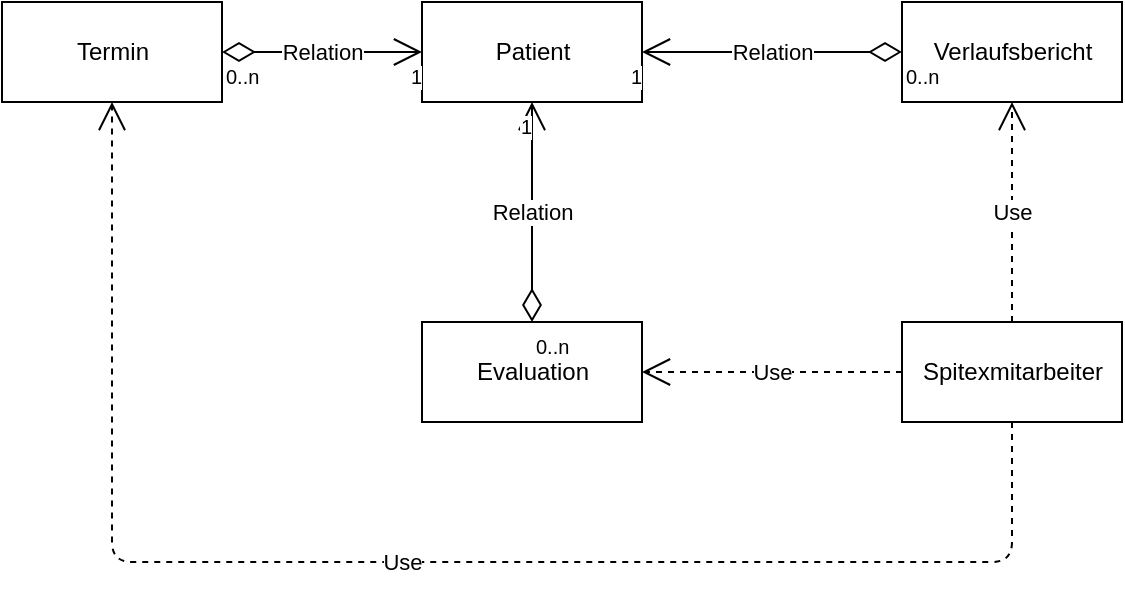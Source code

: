 <mxfile version="10.6.0" type="device"><diagram id="yeCUocj9l3BbQXP7X95s" name="Page-1"><mxGraphModel dx="565" dy="746" grid="1" gridSize="10" guides="1" tooltips="1" connect="1" arrows="1" fold="1" page="1" pageScale="1" pageWidth="850" pageHeight="1100" math="0" shadow="0"><root><mxCell id="0"/><mxCell id="1" parent="0"/><mxCell id="uEdDao-Tx4j2Yt9nRIgw-9" value="Patient" style="html=1;" vertex="1" parent="1"><mxGeometry x="250" y="80" width="110" height="50" as="geometry"/></mxCell><mxCell id="uEdDao-Tx4j2Yt9nRIgw-10" value="Spitexmitarbeiter" style="html=1;" vertex="1" parent="1"><mxGeometry x="490" y="240" width="110" height="50" as="geometry"/></mxCell><mxCell id="uEdDao-Tx4j2Yt9nRIgw-11" value="Verlaufsbericht" style="html=1;" vertex="1" parent="1"><mxGeometry x="490" y="80" width="110" height="50" as="geometry"/></mxCell><mxCell id="uEdDao-Tx4j2Yt9nRIgw-12" value="Evaluation" style="html=1;" vertex="1" parent="1"><mxGeometry x="250" y="240" width="110" height="50" as="geometry"/></mxCell><mxCell id="uEdDao-Tx4j2Yt9nRIgw-13" value="Relation" style="endArrow=open;html=1;endSize=12;startArrow=diamondThin;startSize=14;startFill=0;edgeStyle=orthogonalEdgeStyle;exitX=0;exitY=0.5;exitDx=0;exitDy=0;entryX=1;entryY=0.5;entryDx=0;entryDy=0;" edge="1" parent="1" source="uEdDao-Tx4j2Yt9nRIgw-11" target="uEdDao-Tx4j2Yt9nRIgw-9"><mxGeometry relative="1" as="geometry"><mxPoint x="350" y="340" as="sourcePoint"/><mxPoint x="510" y="340" as="targetPoint"/></mxGeometry></mxCell><mxCell id="uEdDao-Tx4j2Yt9nRIgw-14" value="0..n" style="resizable=0;html=1;align=left;verticalAlign=top;labelBackgroundColor=#ffffff;fontSize=10;" connectable="0" vertex="1" parent="uEdDao-Tx4j2Yt9nRIgw-13"><mxGeometry x="-1" relative="1" as="geometry"/></mxCell><mxCell id="uEdDao-Tx4j2Yt9nRIgw-15" value="1" style="resizable=0;html=1;align=right;verticalAlign=top;labelBackgroundColor=#ffffff;fontSize=10;" connectable="0" vertex="1" parent="uEdDao-Tx4j2Yt9nRIgw-13"><mxGeometry x="1" relative="1" as="geometry"/></mxCell><mxCell id="uEdDao-Tx4j2Yt9nRIgw-16" value="Relation" style="endArrow=open;html=1;endSize=12;startArrow=diamondThin;startSize=14;startFill=0;edgeStyle=orthogonalEdgeStyle;entryX=0.5;entryY=1;entryDx=0;entryDy=0;exitX=0.5;exitY=0;exitDx=0;exitDy=0;" edge="1" parent="1" source="uEdDao-Tx4j2Yt9nRIgw-12" target="uEdDao-Tx4j2Yt9nRIgw-9"><mxGeometry relative="1" as="geometry"><mxPoint x="290" y="340" as="sourcePoint"/><mxPoint x="450" y="340" as="targetPoint"/></mxGeometry></mxCell><mxCell id="uEdDao-Tx4j2Yt9nRIgw-17" value="0..n" style="resizable=0;html=1;align=left;verticalAlign=top;labelBackgroundColor=#ffffff;fontSize=10;" connectable="0" vertex="1" parent="uEdDao-Tx4j2Yt9nRIgw-16"><mxGeometry x="-1" relative="1" as="geometry"/></mxCell><mxCell id="uEdDao-Tx4j2Yt9nRIgw-18" value="1" style="resizable=0;html=1;align=right;verticalAlign=top;labelBackgroundColor=#ffffff;fontSize=10;" connectable="0" vertex="1" parent="uEdDao-Tx4j2Yt9nRIgw-16"><mxGeometry x="1" relative="1" as="geometry"/></mxCell><mxCell id="uEdDao-Tx4j2Yt9nRIgw-21" value="Use" style="endArrow=open;endSize=12;dashed=1;html=1;entryX=0.5;entryY=1;entryDx=0;entryDy=0;exitX=0.5;exitY=0;exitDx=0;exitDy=0;" edge="1" parent="1" source="uEdDao-Tx4j2Yt9nRIgw-10" target="uEdDao-Tx4j2Yt9nRIgw-11"><mxGeometry width="160" relative="1" as="geometry"><mxPoint x="430" y="370" as="sourcePoint"/><mxPoint x="590" y="370" as="targetPoint"/></mxGeometry></mxCell><mxCell id="uEdDao-Tx4j2Yt9nRIgw-22" value="Use" style="endArrow=open;endSize=12;dashed=1;html=1;entryX=1;entryY=0.5;entryDx=0;entryDy=0;exitX=0;exitY=0.5;exitDx=0;exitDy=0;" edge="1" parent="1" source="uEdDao-Tx4j2Yt9nRIgw-10" target="uEdDao-Tx4j2Yt9nRIgw-12"><mxGeometry width="160" relative="1" as="geometry"><mxPoint x="340" y="380" as="sourcePoint"/><mxPoint x="500" y="380" as="targetPoint"/></mxGeometry></mxCell><mxCell id="uEdDao-Tx4j2Yt9nRIgw-23" value="Termin" style="html=1;" vertex="1" parent="1"><mxGeometry x="40" y="80" width="110" height="50" as="geometry"/></mxCell><mxCell id="uEdDao-Tx4j2Yt9nRIgw-24" value="Relation" style="endArrow=open;html=1;endSize=12;startArrow=diamondThin;startSize=14;startFill=0;edgeStyle=orthogonalEdgeStyle;entryX=0;entryY=0.5;entryDx=0;entryDy=0;exitX=1;exitY=0.5;exitDx=0;exitDy=0;" edge="1" parent="1" source="uEdDao-Tx4j2Yt9nRIgw-23" target="uEdDao-Tx4j2Yt9nRIgw-9"><mxGeometry relative="1" as="geometry"><mxPoint x="315" y="250" as="sourcePoint"/><mxPoint x="315" y="140" as="targetPoint"/></mxGeometry></mxCell><mxCell id="uEdDao-Tx4j2Yt9nRIgw-25" value="0..n" style="resizable=0;html=1;align=left;verticalAlign=top;labelBackgroundColor=#ffffff;fontSize=10;" connectable="0" vertex="1" parent="uEdDao-Tx4j2Yt9nRIgw-24"><mxGeometry x="-1" relative="1" as="geometry"/></mxCell><mxCell id="uEdDao-Tx4j2Yt9nRIgw-26" value="1" style="resizable=0;html=1;align=right;verticalAlign=top;labelBackgroundColor=#ffffff;fontSize=10;" connectable="0" vertex="1" parent="uEdDao-Tx4j2Yt9nRIgw-24"><mxGeometry x="1" relative="1" as="geometry"/></mxCell><mxCell id="uEdDao-Tx4j2Yt9nRIgw-27" value="Use" style="endArrow=open;endSize=12;dashed=1;html=1;entryX=0.5;entryY=1;entryDx=0;entryDy=0;exitX=0.5;exitY=1;exitDx=0;exitDy=0;" edge="1" parent="1" source="uEdDao-Tx4j2Yt9nRIgw-10" target="uEdDao-Tx4j2Yt9nRIgw-23"><mxGeometry width="160" relative="1" as="geometry"><mxPoint x="500" y="275" as="sourcePoint"/><mxPoint x="370" y="275" as="targetPoint"/><Array as="points"><mxPoint x="545" y="360"/><mxPoint x="95" y="360"/></Array></mxGeometry></mxCell></root></mxGraphModel></diagram></mxfile>